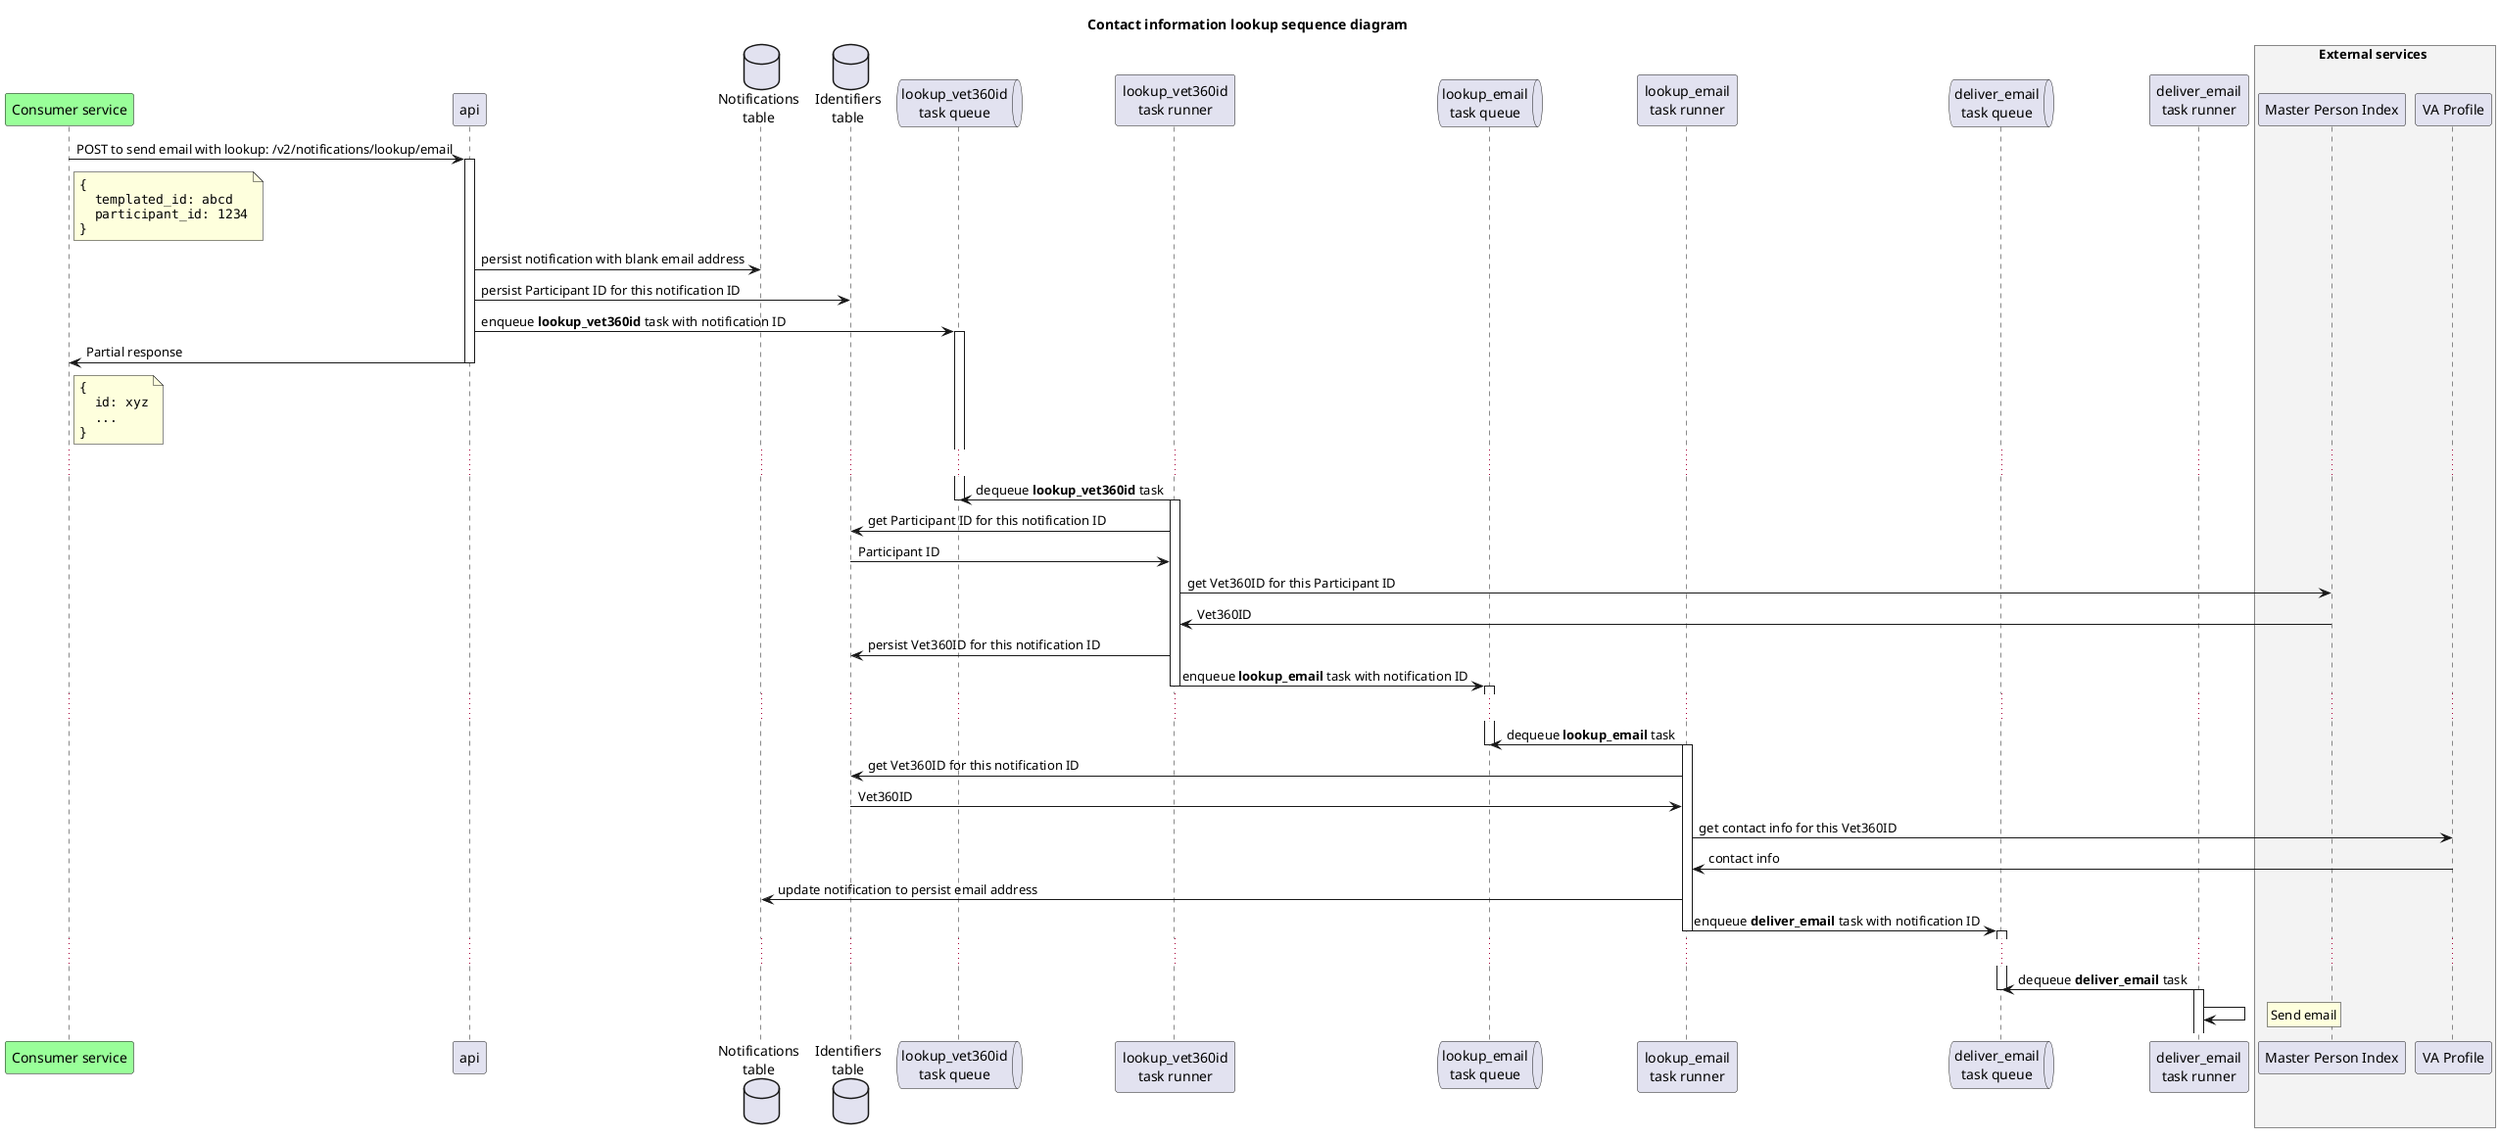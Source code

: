 @startuml
title Contact information lookup sequence diagram

participant "Consumer service" as consumer #99FF99
participant api
database "Notifications\ntable" as notifications_table
database "Identifiers\ntable" as identifiers_table

queue "lookup_vet360id\ntask queue" as lookup_vet360id_queue
participant "lookup_vet360id\ntask runner" as lookup_vet360id_runner

queue "lookup_email\ntask queue" as lookup_email_queue
participant "lookup_email\ntask runner" as lookup_email_runner

queue "deliver_email\ntask queue" as deliver_email_queue
participant "deliver_email\ntask runner" as deliver_email_runner

box External services #f3f3f3
participant "Master Person Index" as mpi
participant "VA Profile" as vaprofile
end box

consumer -> api : POST to send email with lookup: /v2/notifications/lookup/email
activate api
note right of consumer
  ""{""
  ""  templated_id: abcd""
  ""  participant_id: 1234""
  ""}""
end note

api -> notifications_table: persist notification with blank email address
api -> identifiers_table: persist Participant ID for this notification ID

api -> lookup_vet360id_queue: enqueue **lookup_vet360id** task with notification ID
activate lookup_vet360id_queue

api -> consumer: Partial response
note right of consumer
  ""{""
  ""  id: xyz""
  ""  ...""
  ""}""
end note
deactivate api

...

lookup_vet360id_runner -> lookup_vet360id_queue: dequeue **lookup_vet360id** task
deactivate lookup_vet360id_queue
activate lookup_vet360id_runner

lookup_vet360id_runner -> identifiers_table: get Participant ID for this notification ID
identifiers_table -> lookup_vet360id_runner: Participant ID

lookup_vet360id_runner -> mpi: get Vet360ID for this Participant ID

mpi -> lookup_vet360id_runner: Vet360ID

lookup_vet360id_runner -> identifiers_table: persist Vet360ID for this notification ID

lookup_vet360id_runner -> lookup_email_queue: enqueue **lookup_email** task with notification ID
deactivate lookup_vet360id_runner
activate lookup_email_queue

...

lookup_email_runner -> lookup_email_queue: dequeue **lookup_email** task
deactivate lookup_email_queue
activate lookup_email_runner

lookup_email_runner -> identifiers_table: get Vet360ID for this notification ID
identifiers_table -> lookup_email_runner: Vet360ID

lookup_email_runner -> vaprofile: get contact info for this Vet360ID

vaprofile -> lookup_email_runner: contact info

lookup_email_runner -> notifications_table: update notification to persist email address

lookup_email_runner -> deliver_email_queue: enqueue **deliver_email** task with notification ID
deactivate lookup_email_runner
activate deliver_email_queue

...

deliver_email_runner -> deliver_email_queue: dequeue **deliver_email** task
deactivate deliver_email_queue
activate deliver_email_runner

deliver_email_runner -> deliver_email_runner
rnote right: Send email
@enduml